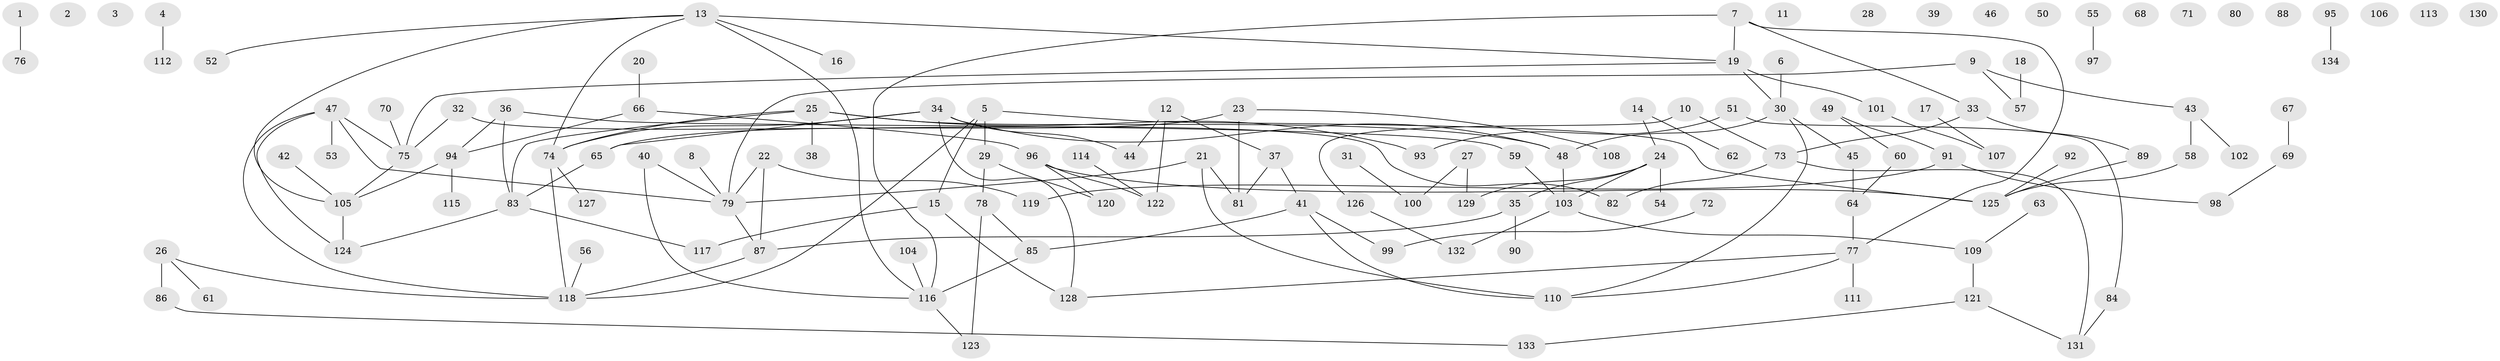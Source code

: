 // Generated by graph-tools (version 1.1) at 2025/00/03/09/25 03:00:42]
// undirected, 134 vertices, 152 edges
graph export_dot {
graph [start="1"]
  node [color=gray90,style=filled];
  1;
  2;
  3;
  4;
  5;
  6;
  7;
  8;
  9;
  10;
  11;
  12;
  13;
  14;
  15;
  16;
  17;
  18;
  19;
  20;
  21;
  22;
  23;
  24;
  25;
  26;
  27;
  28;
  29;
  30;
  31;
  32;
  33;
  34;
  35;
  36;
  37;
  38;
  39;
  40;
  41;
  42;
  43;
  44;
  45;
  46;
  47;
  48;
  49;
  50;
  51;
  52;
  53;
  54;
  55;
  56;
  57;
  58;
  59;
  60;
  61;
  62;
  63;
  64;
  65;
  66;
  67;
  68;
  69;
  70;
  71;
  72;
  73;
  74;
  75;
  76;
  77;
  78;
  79;
  80;
  81;
  82;
  83;
  84;
  85;
  86;
  87;
  88;
  89;
  90;
  91;
  92;
  93;
  94;
  95;
  96;
  97;
  98;
  99;
  100;
  101;
  102;
  103;
  104;
  105;
  106;
  107;
  108;
  109;
  110;
  111;
  112;
  113;
  114;
  115;
  116;
  117;
  118;
  119;
  120;
  121;
  122;
  123;
  124;
  125;
  126;
  127;
  128;
  129;
  130;
  131;
  132;
  133;
  134;
  1 -- 76;
  4 -- 112;
  5 -- 15;
  5 -- 29;
  5 -- 118;
  5 -- 125;
  6 -- 30;
  7 -- 19;
  7 -- 33;
  7 -- 77;
  7 -- 116;
  8 -- 79;
  9 -- 43;
  9 -- 57;
  9 -- 79;
  10 -- 73;
  10 -- 126;
  12 -- 37;
  12 -- 44;
  12 -- 122;
  13 -- 16;
  13 -- 19;
  13 -- 52;
  13 -- 74;
  13 -- 105;
  13 -- 116;
  14 -- 24;
  14 -- 62;
  15 -- 117;
  15 -- 128;
  17 -- 107;
  18 -- 57;
  19 -- 30;
  19 -- 75;
  19 -- 101;
  20 -- 66;
  21 -- 79;
  21 -- 81;
  21 -- 110;
  22 -- 79;
  22 -- 87;
  22 -- 119;
  23 -- 65;
  23 -- 81;
  23 -- 108;
  24 -- 35;
  24 -- 54;
  24 -- 103;
  24 -- 129;
  25 -- 38;
  25 -- 48;
  25 -- 74;
  25 -- 83;
  25 -- 93;
  26 -- 61;
  26 -- 86;
  26 -- 118;
  27 -- 100;
  27 -- 129;
  29 -- 78;
  29 -- 120;
  30 -- 45;
  30 -- 48;
  30 -- 110;
  31 -- 100;
  32 -- 75;
  32 -- 82;
  33 -- 73;
  33 -- 89;
  34 -- 44;
  34 -- 48;
  34 -- 65;
  34 -- 74;
  34 -- 128;
  35 -- 87;
  35 -- 90;
  36 -- 59;
  36 -- 83;
  36 -- 94;
  37 -- 41;
  37 -- 81;
  40 -- 79;
  40 -- 116;
  41 -- 85;
  41 -- 99;
  41 -- 110;
  42 -- 105;
  43 -- 58;
  43 -- 102;
  45 -- 64;
  47 -- 53;
  47 -- 75;
  47 -- 79;
  47 -- 118;
  47 -- 124;
  48 -- 103;
  49 -- 60;
  49 -- 91;
  51 -- 84;
  51 -- 93;
  55 -- 97;
  56 -- 118;
  58 -- 125;
  59 -- 103;
  60 -- 64;
  63 -- 109;
  64 -- 77;
  65 -- 83;
  66 -- 94;
  66 -- 96;
  67 -- 69;
  69 -- 98;
  70 -- 75;
  72 -- 99;
  73 -- 82;
  73 -- 131;
  74 -- 118;
  74 -- 127;
  75 -- 105;
  77 -- 110;
  77 -- 111;
  77 -- 128;
  78 -- 85;
  78 -- 123;
  79 -- 87;
  83 -- 117;
  83 -- 124;
  84 -- 131;
  85 -- 116;
  86 -- 133;
  87 -- 118;
  89 -- 125;
  91 -- 98;
  91 -- 119;
  92 -- 125;
  94 -- 105;
  94 -- 115;
  95 -- 134;
  96 -- 120;
  96 -- 122;
  96 -- 125;
  101 -- 107;
  103 -- 109;
  103 -- 132;
  104 -- 116;
  105 -- 124;
  109 -- 121;
  114 -- 122;
  116 -- 123;
  121 -- 131;
  121 -- 133;
  126 -- 132;
}
